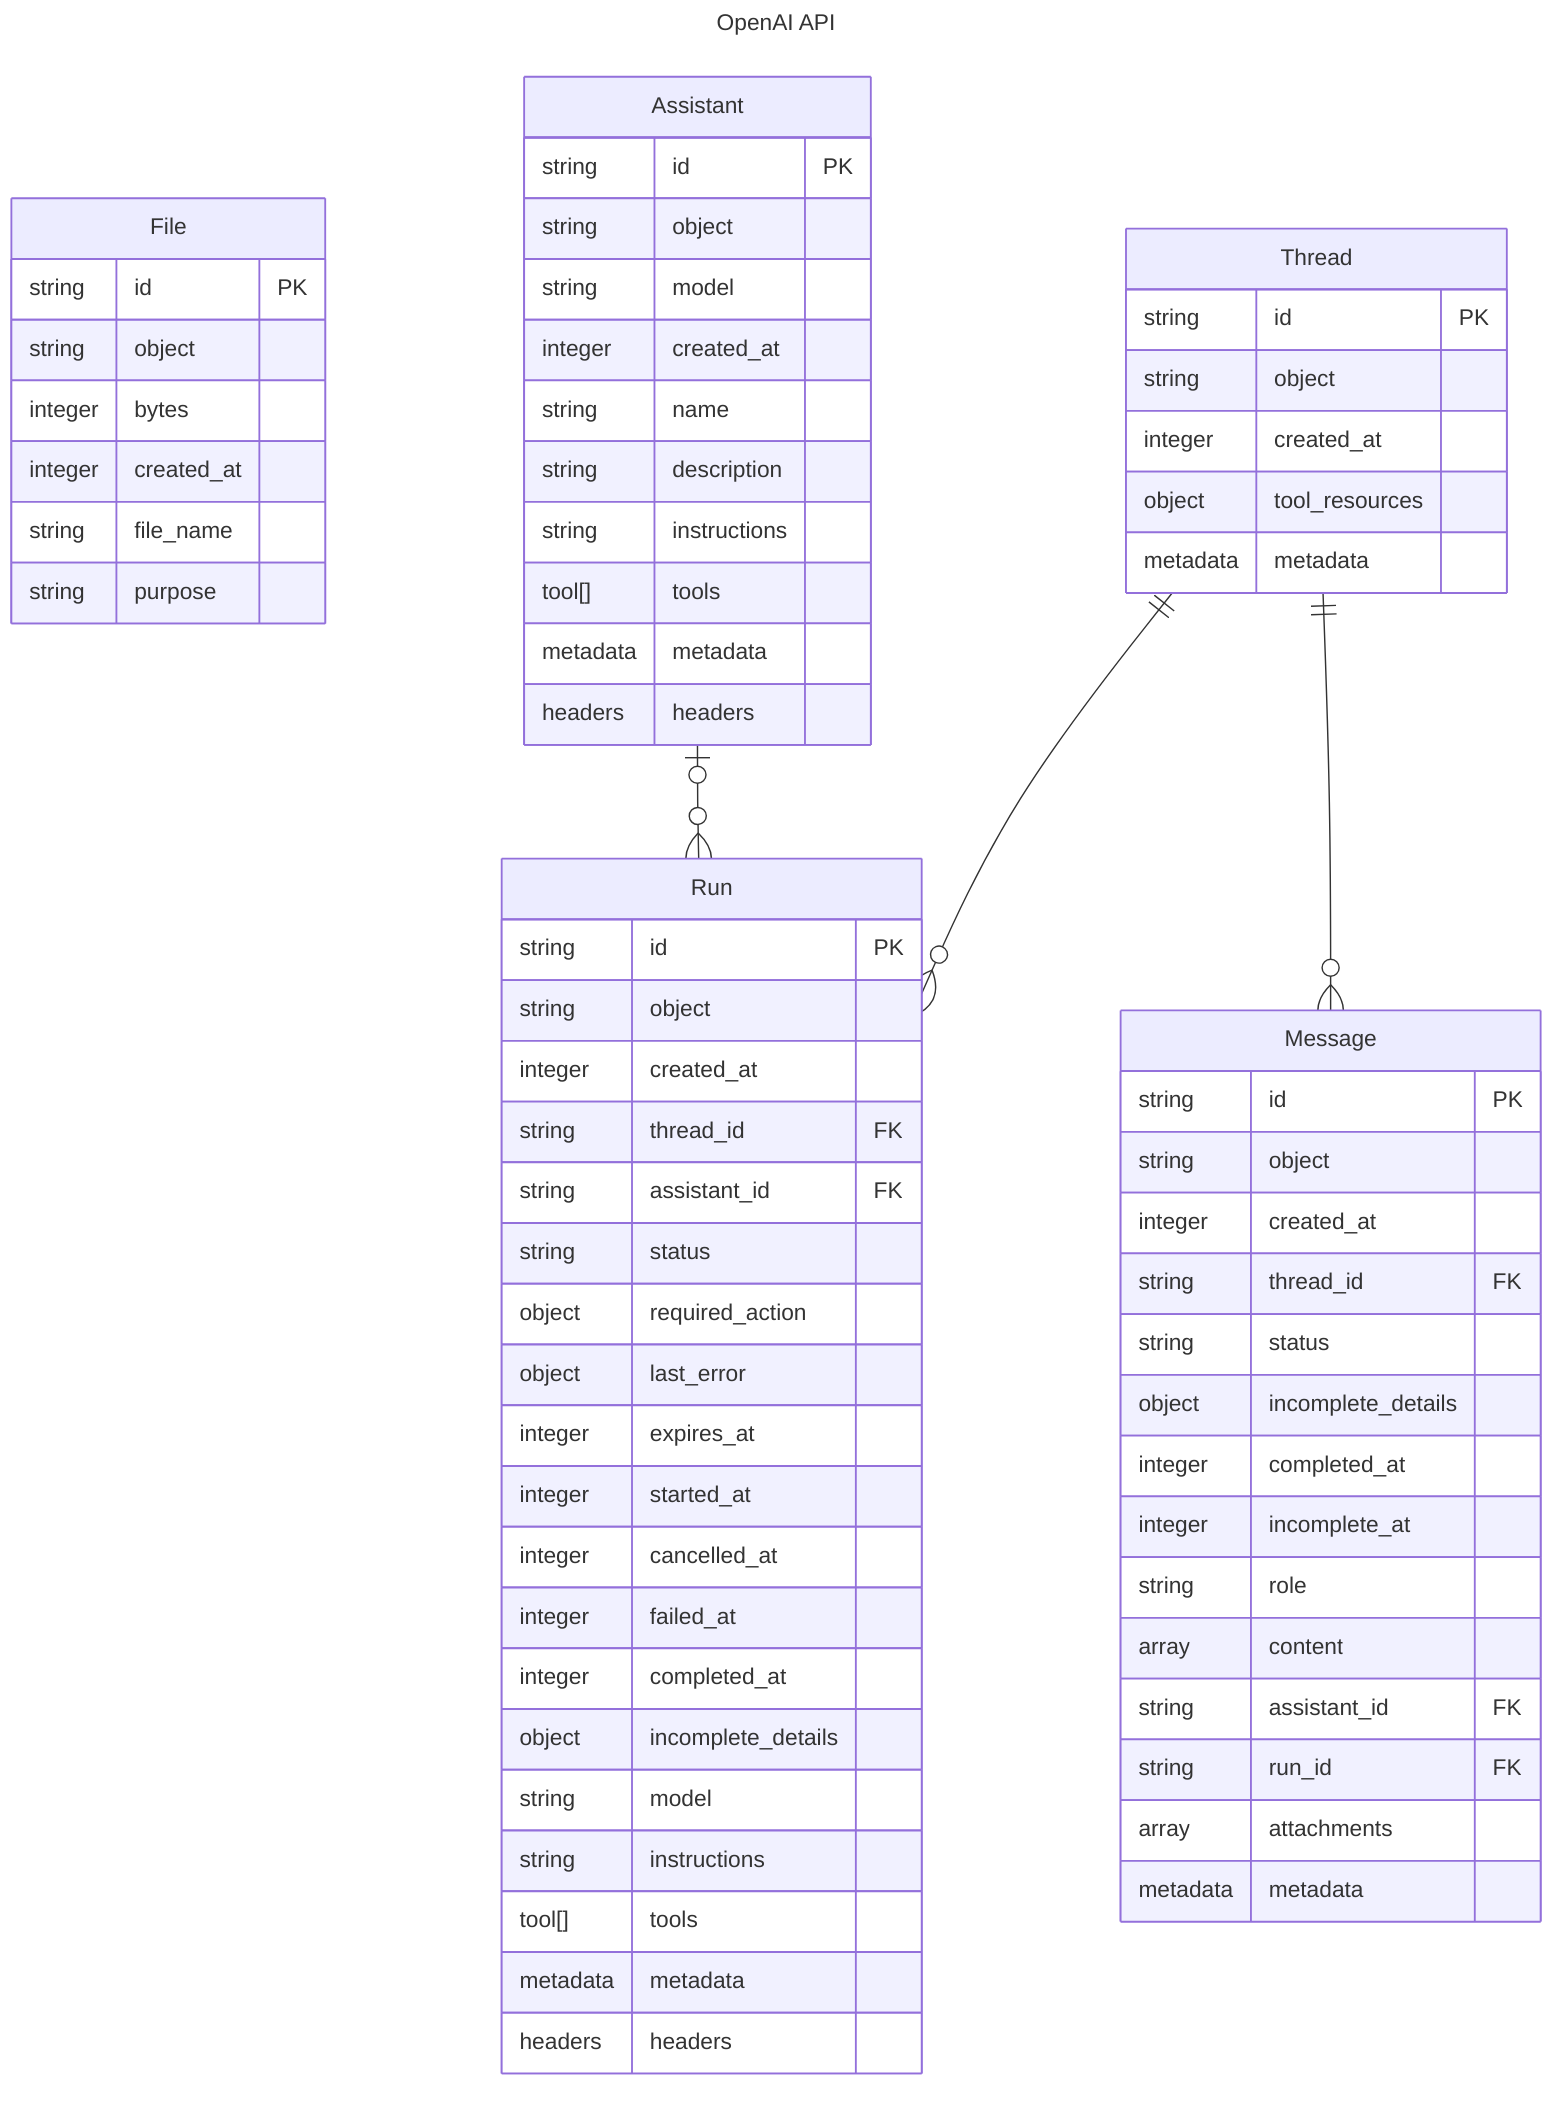---
title: OpenAI API
---
erDiagram
    File {
        string id PK
        string object
        integer bytes
        integer created_at
        string file_name
        string purpose
    }

    Assistant {
        string id PK
        string object
        string model
        integer created_at
        string name
        string description
        string instructions
        tool[] tools
        metadata metadata
        headers headers
    }

    Thread {
        string id PK
        string object
        integer created_at
        object tool_resources
        metadata metadata
    }

    Message {
        string id PK
        string object
        integer created_at
        string thread_id FK
        string status
        object incomplete_details
        integer completed_at
        integer incomplete_at
        string role
        array content
        string assistant_id FK
        string run_id FK
        array attachments
        metadata metadata
    }

    Run {
        string id PK
        string object
        integer created_at
        string thread_id FK
        string assistant_id FK
        string status
        object required_action
        object last_error
        integer expires_at
        integer started_at
        integer cancelled_at
        integer failed_at
        integer completed_at
        object incomplete_details
        string model
        string instructions
        tool[] tools
        metadata metadata
        headers headers
    }
    
    Assistant |o--o{ Run : ""

    Thread ||--o{ Message : ""
    Thread ||--o{ Run: ""